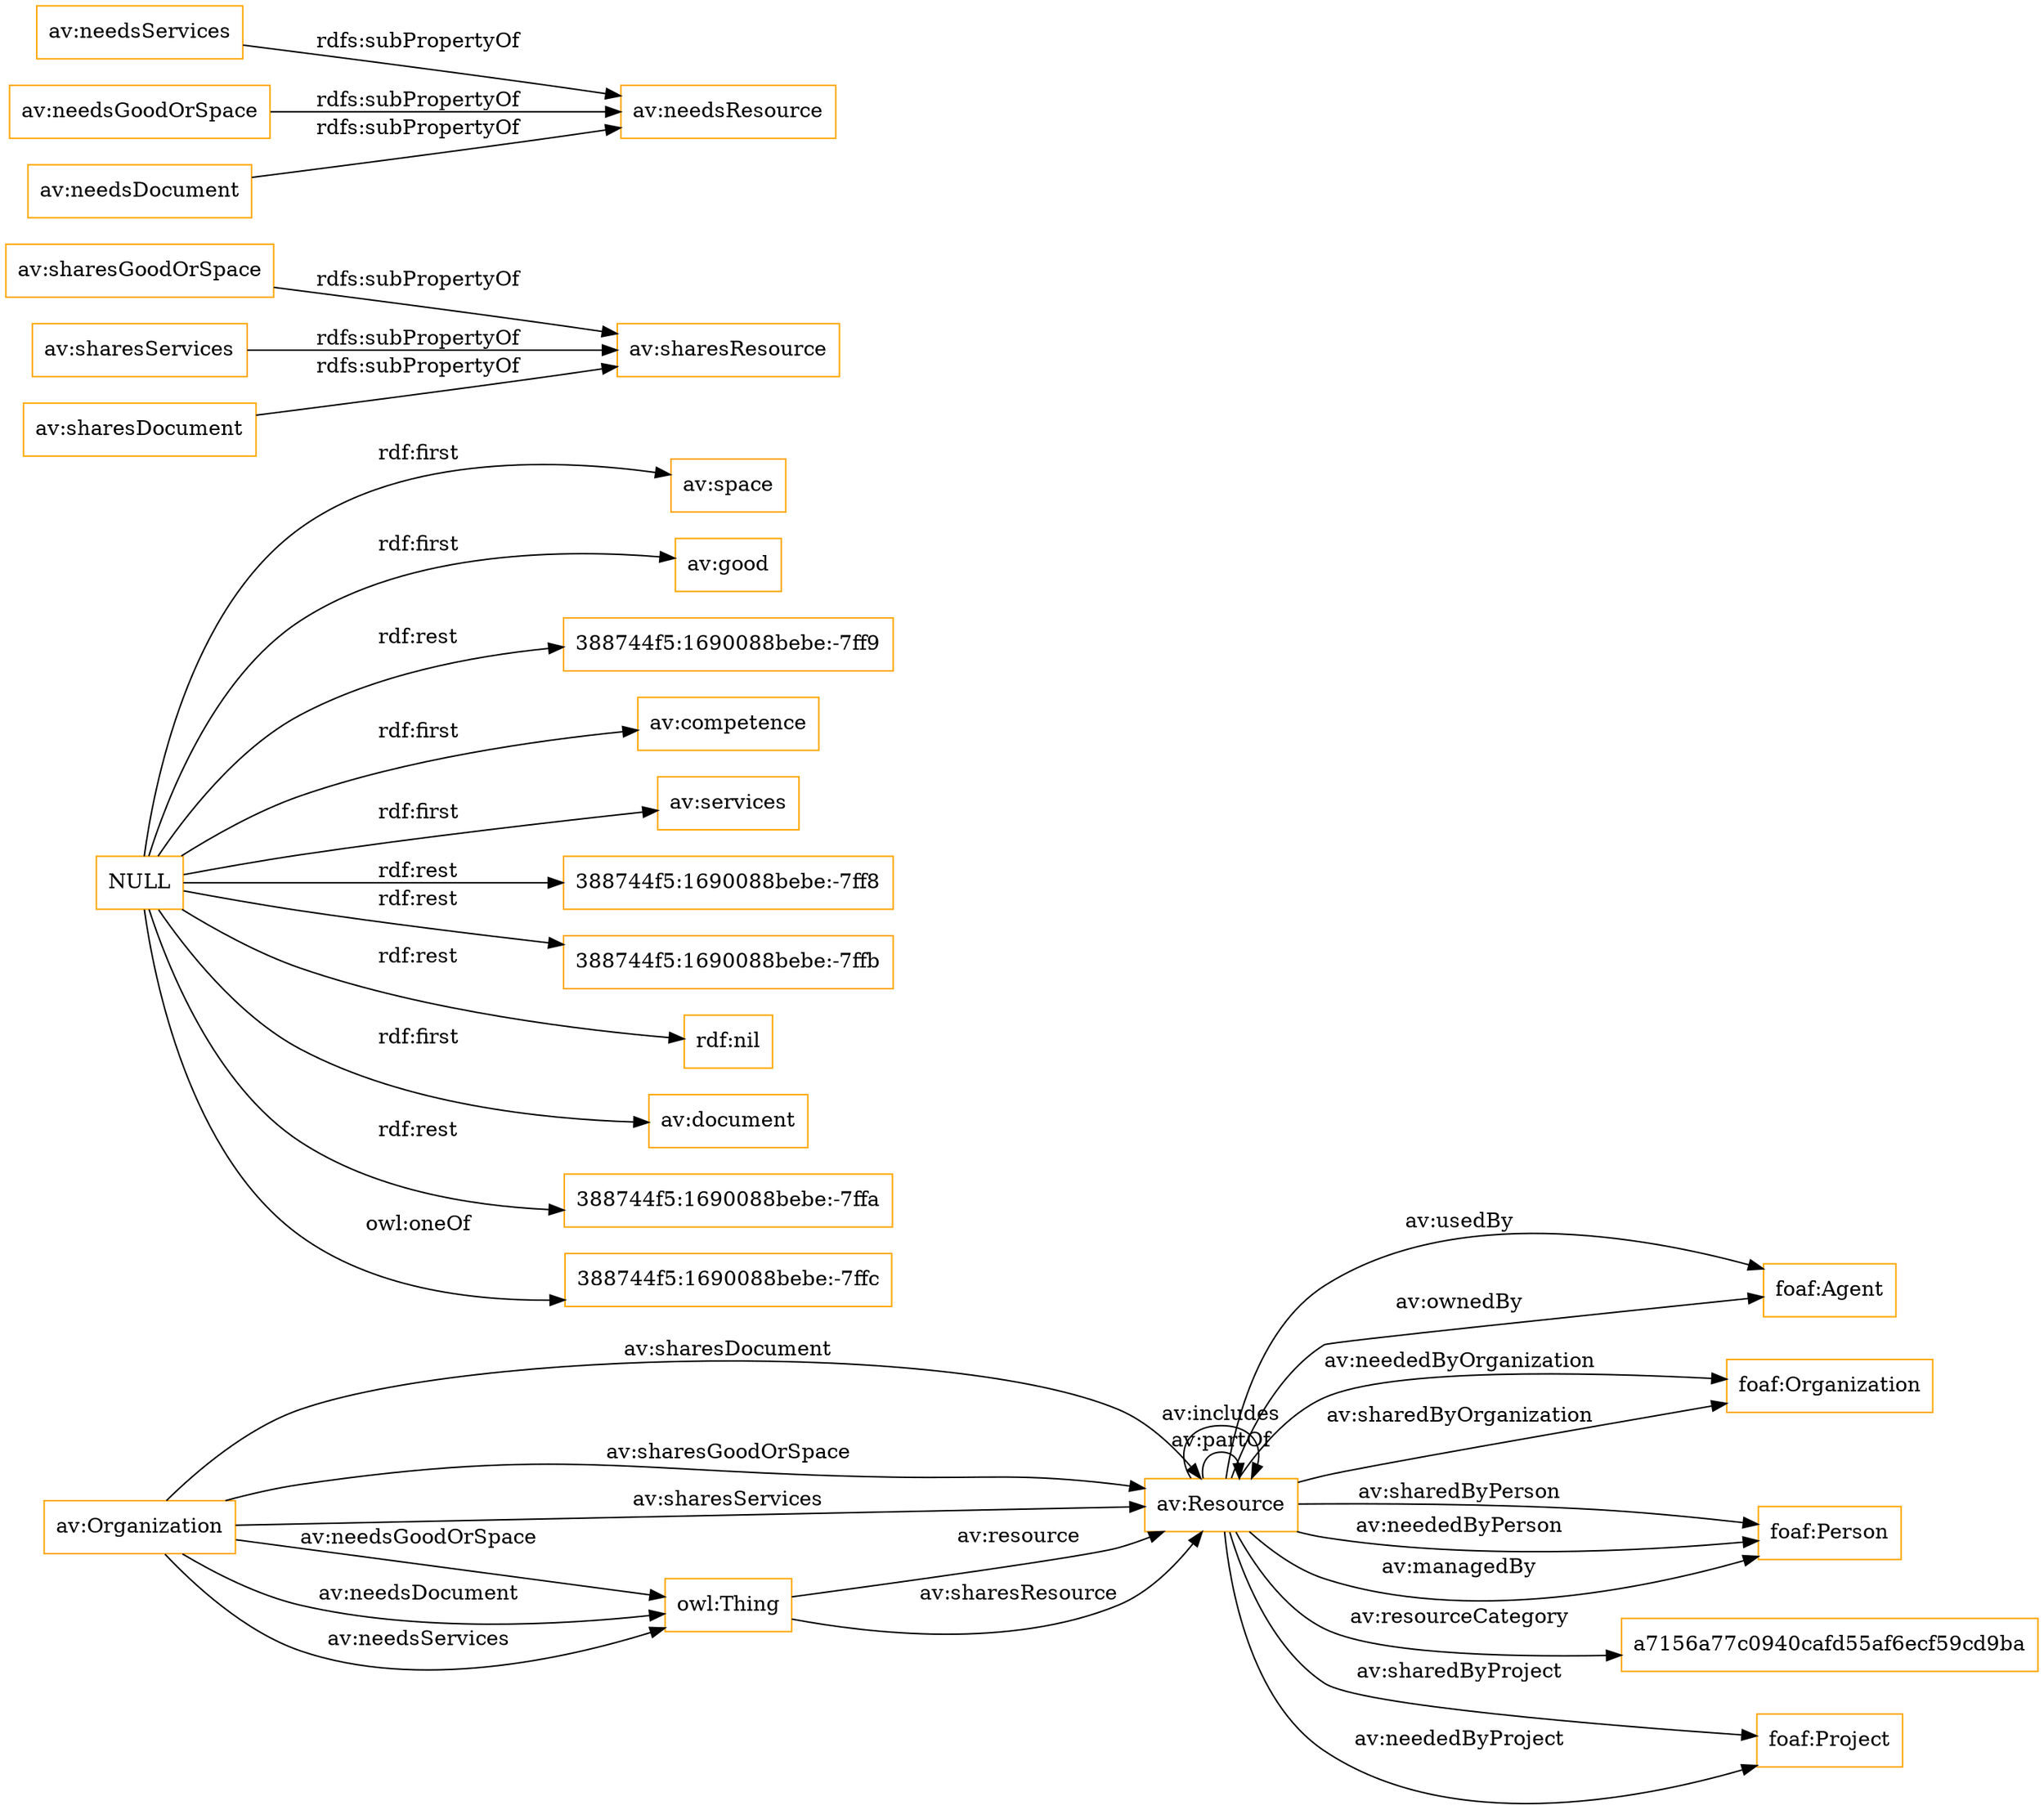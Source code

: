 digraph ar2dtool_diagram { 
rankdir=LR;
size="1501"
node [shape = rectangle, color="orange"]; "av:Resource" ; /*classes style*/
	"NULL" -> "av:space" [ label = "rdf:first" ];
	"NULL" -> "av:good" [ label = "rdf:first" ];
	"NULL" -> "388744f5:1690088bebe:-7ff9" [ label = "rdf:rest" ];
	"NULL" -> "av:competence" [ label = "rdf:first" ];
	"NULL" -> "av:services" [ label = "rdf:first" ];
	"NULL" -> "388744f5:1690088bebe:-7ff8" [ label = "rdf:rest" ];
	"NULL" -> "388744f5:1690088bebe:-7ffb" [ label = "rdf:rest" ];
	"NULL" -> "rdf:nil" [ label = "rdf:rest" ];
	"NULL" -> "av:document" [ label = "rdf:first" ];
	"NULL" -> "388744f5:1690088bebe:-7ffa" [ label = "rdf:rest" ];
	"NULL" -> "388744f5:1690088bebe:-7ffc" [ label = "owl:oneOf" ];
	"av:sharesGoodOrSpace" -> "av:sharesResource" [ label = "rdfs:subPropertyOf" ];
	"av:needsServices" -> "av:needsResource" [ label = "rdfs:subPropertyOf" ];
	"av:sharesServices" -> "av:sharesResource" [ label = "rdfs:subPropertyOf" ];
	"av:needsGoodOrSpace" -> "av:needsResource" [ label = "rdfs:subPropertyOf" ];
	"av:needsDocument" -> "av:needsResource" [ label = "rdfs:subPropertyOf" ];
	"av:sharesDocument" -> "av:sharesResource" [ label = "rdfs:subPropertyOf" ];
	"av:Organization" -> "owl:Thing" [ label = "av:needsGoodOrSpace" ];
	"av:Resource" -> "foaf:Agent" [ label = "av:usedBy" ];
	"owl:Thing" -> "av:Resource" [ label = "av:resource" ];
	"av:Resource" -> "foaf:Organization" [ label = "av:neededByOrganization" ];
	"av:Resource" -> "foaf:Person" [ label = "av:sharedByPerson" ];
	"av:Resource" -> "a7156a77c0940cafd55af6ecf59cd9ba" [ label = "av:resourceCategory" ];
	"av:Resource" -> "foaf:Person" [ label = "av:neededByPerson" ];
	"av:Resource" -> "foaf:Project" [ label = "av:sharedByProject" ];
	"av:Resource" -> "av:Resource" [ label = "av:partOf" ];
	"av:Resource" -> "foaf:Project" [ label = "av:neededByProject" ];
	"av:Organization" -> "av:Resource" [ label = "av:sharesDocument" ];
	"av:Organization" -> "owl:Thing" [ label = "av:needsDocument" ];
	"av:Resource" -> "foaf:Organization" [ label = "av:sharedByOrganization" ];
	"owl:Thing" -> "av:Resource" [ label = "av:sharesResource" ];
	"av:Organization" -> "av:Resource" [ label = "av:sharesGoodOrSpace" ];
	"av:Resource" -> "foaf:Agent" [ label = "av:ownedBy" ];
	"av:Resource" -> "foaf:Person" [ label = "av:managedBy" ];
	"av:Organization" -> "av:Resource" [ label = "av:sharesServices" ];
	"av:Organization" -> "owl:Thing" [ label = "av:needsServices" ];
	"av:Resource" -> "av:Resource" [ label = "av:includes" ];

}
